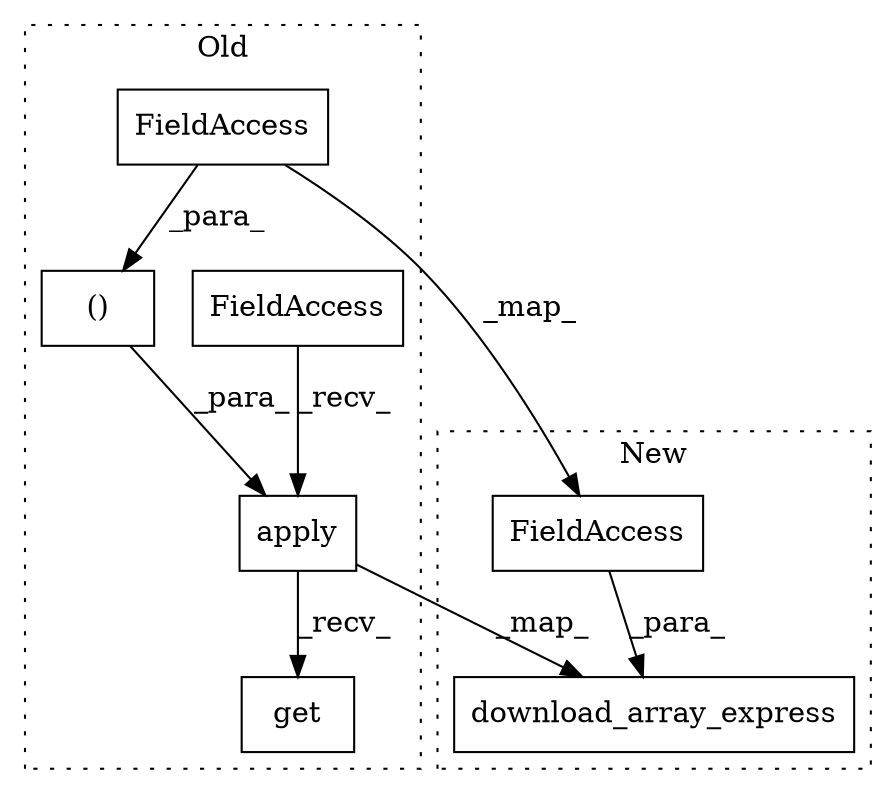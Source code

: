 digraph G {
subgraph cluster0 {
1 [label="apply" a="32" s="6405,6457" l="11,2" shape="box"];
3 [label="()" a="106" s="6416" l="41" shape="box"];
4 [label="FieldAccess" a="22" s="6368" l="36" shape="box"];
5 [label="get" a="32" s="6460" l="5" shape="box"];
6 [label="FieldAccess" a="22" s="6440" l="17" shape="box"];
label = "Old";
style="dotted";
}
subgraph cluster1 {
2 [label="download_array_express" a="32" s="6282,6322" l="23,1" shape="box"];
7 [label="FieldAccess" a="22" s="6305" l="17" shape="box"];
label = "New";
style="dotted";
}
1 -> 2 [label="_map_"];
1 -> 5 [label="_recv_"];
3 -> 1 [label="_para_"];
4 -> 1 [label="_recv_"];
6 -> 7 [label="_map_"];
6 -> 3 [label="_para_"];
7 -> 2 [label="_para_"];
}